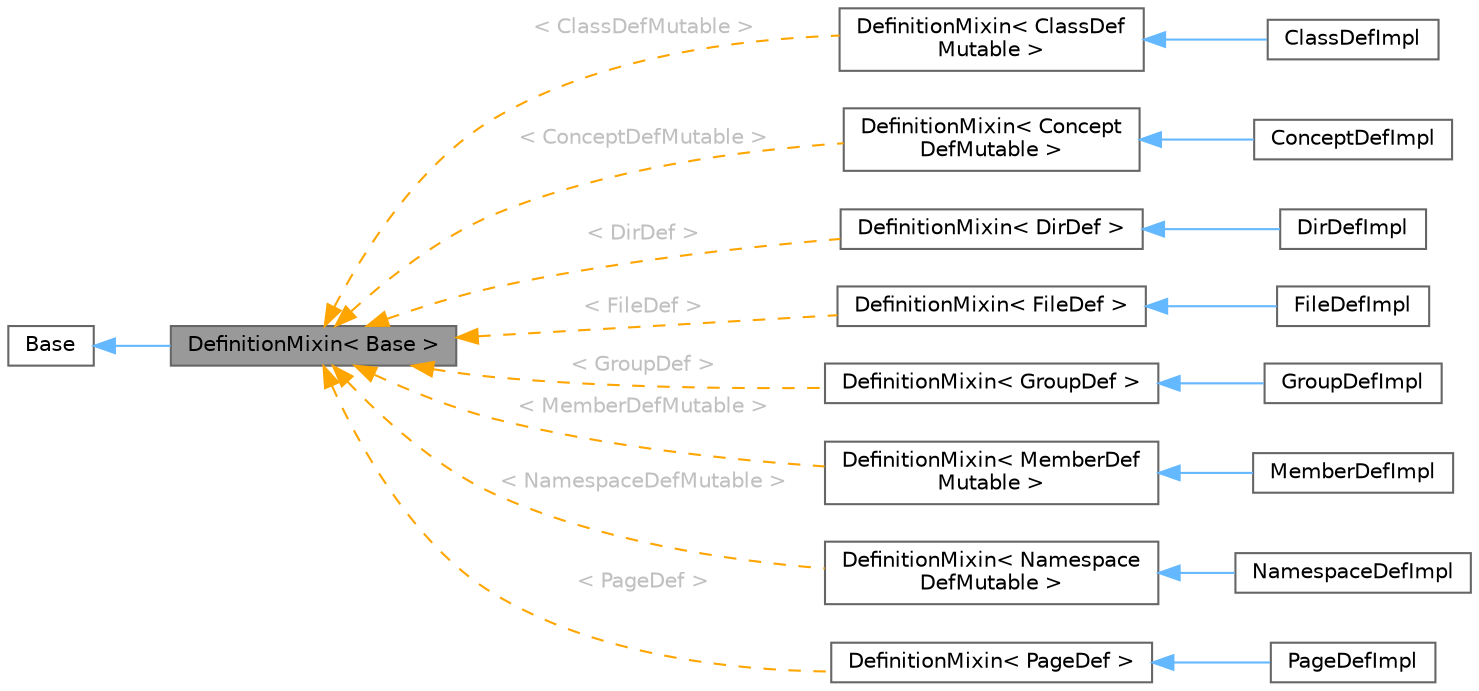 digraph "DefinitionMixin&lt; Base &gt;"
{
 // INTERACTIVE_SVG=YES
 // LATEX_PDF_SIZE
  bgcolor="transparent";
  edge [fontname=Helvetica,fontsize=10,labelfontname=Helvetica,labelfontsize=10];
  node [fontname=Helvetica,fontsize=10,shape=box,height=0.2,width=0.4];
  rankdir="LR";
  Node1 [id="Node000001",label="DefinitionMixin\< Base \>",height=0.2,width=0.4,color="gray40", fillcolor="grey60", style="filled", fontcolor="black"];
  Node2 -> Node1 [id="edge1_Node000001_Node000002",dir="back",color="steelblue1",style="solid"];
  Node2 [id="Node000002",label="Base",height=0.2,width=0.4,color="gray40", fillcolor="white", style="filled"];
  Node1 -> Node3 [id="edge2_Node000001_Node000003",dir="back",color="orange",style="dashed",label=" \< ClassDefMutable \>",fontcolor="grey" ];
  Node3 [id="Node000003",label="DefinitionMixin\< ClassDef\lMutable \>",height=0.2,width=0.4,color="gray40", fillcolor="white", style="filled",URL="$dd/d10/class_definition_mixin.html",tooltip=" "];
  Node3 -> Node4 [id="edge3_Node000003_Node000004",dir="back",color="steelblue1",style="solid"];
  Node4 [id="Node000004",label="ClassDefImpl",height=0.2,width=0.4,color="gray40", fillcolor="white", style="filled",URL="$d1/d25/class_class_def_impl.html",tooltip="Implementation of the ClassDef interface."];
  Node1 -> Node5 [id="edge4_Node000001_Node000005",dir="back",color="orange",style="dashed",label=" \< ConceptDefMutable \>",fontcolor="grey" ];
  Node5 [id="Node000005",label="DefinitionMixin\< Concept\lDefMutable \>",height=0.2,width=0.4,color="gray40", fillcolor="white", style="filled",URL="$dd/d10/class_definition_mixin.html",tooltip=" "];
  Node5 -> Node6 [id="edge5_Node000005_Node000006",dir="back",color="steelblue1",style="solid"];
  Node6 [id="Node000006",label="ConceptDefImpl",height=0.2,width=0.4,color="gray40", fillcolor="white", style="filled",URL="$d8/d72/class_concept_def_impl.html",tooltip=" "];
  Node1 -> Node7 [id="edge6_Node000001_Node000007",dir="back",color="orange",style="dashed",label=" \< DirDef \>",fontcolor="grey" ];
  Node7 [id="Node000007",label="DefinitionMixin\< DirDef \>",height=0.2,width=0.4,color="gray40", fillcolor="white", style="filled",URL="$dd/d10/class_definition_mixin.html",tooltip=" "];
  Node7 -> Node8 [id="edge7_Node000007_Node000008",dir="back",color="steelblue1",style="solid"];
  Node8 [id="Node000008",label="DirDefImpl",height=0.2,width=0.4,color="gray40", fillcolor="white", style="filled",URL="$d8/db7/class_dir_def_impl.html",tooltip=" "];
  Node1 -> Node9 [id="edge8_Node000001_Node000009",dir="back",color="orange",style="dashed",label=" \< FileDef \>",fontcolor="grey" ];
  Node9 [id="Node000009",label="DefinitionMixin\< FileDef \>",height=0.2,width=0.4,color="gray40", fillcolor="white", style="filled",URL="$dd/d10/class_definition_mixin.html",tooltip=" "];
  Node9 -> Node10 [id="edge9_Node000009_Node000010",dir="back",color="steelblue1",style="solid"];
  Node10 [id="Node000010",label="FileDefImpl",height=0.2,width=0.4,color="gray40", fillcolor="white", style="filled",URL="$d5/d14/class_file_def_impl.html",tooltip=" "];
  Node1 -> Node11 [id="edge10_Node000001_Node000011",dir="back",color="orange",style="dashed",label=" \< GroupDef \>",fontcolor="grey" ];
  Node11 [id="Node000011",label="DefinitionMixin\< GroupDef \>",height=0.2,width=0.4,color="gray40", fillcolor="white", style="filled",URL="$dd/d10/class_definition_mixin.html",tooltip=" "];
  Node11 -> Node12 [id="edge11_Node000011_Node000012",dir="back",color="steelblue1",style="solid"];
  Node12 [id="Node000012",label="GroupDefImpl",height=0.2,width=0.4,color="gray40", fillcolor="white", style="filled",URL="$db/d22/class_group_def_impl.html",tooltip=" "];
  Node1 -> Node13 [id="edge12_Node000001_Node000013",dir="back",color="orange",style="dashed",label=" \< MemberDefMutable \>",fontcolor="grey" ];
  Node13 [id="Node000013",label="DefinitionMixin\< MemberDef\lMutable \>",height=0.2,width=0.4,color="gray40", fillcolor="white", style="filled",URL="$dd/d10/class_definition_mixin.html",tooltip=" "];
  Node13 -> Node14 [id="edge13_Node000013_Node000014",dir="back",color="steelblue1",style="solid"];
  Node14 [id="Node000014",label="MemberDefImpl",height=0.2,width=0.4,color="gray40", fillcolor="white", style="filled",URL="$d7/d7e/class_member_def_impl.html",tooltip=" "];
  Node1 -> Node15 [id="edge14_Node000001_Node000015",dir="back",color="orange",style="dashed",label=" \< NamespaceDefMutable \>",fontcolor="grey" ];
  Node15 [id="Node000015",label="DefinitionMixin\< Namespace\lDefMutable \>",height=0.2,width=0.4,color="gray40", fillcolor="white", style="filled",URL="$dd/d10/class_definition_mixin.html",tooltip=" "];
  Node15 -> Node16 [id="edge15_Node000015_Node000016",dir="back",color="steelblue1",style="solid"];
  Node16 [id="Node000016",label="NamespaceDefImpl",height=0.2,width=0.4,color="gray40", fillcolor="white", style="filled",URL="$d5/dfa/class_namespace_def_impl.html",tooltip=" "];
  Node1 -> Node17 [id="edge16_Node000001_Node000017",dir="back",color="orange",style="dashed",label=" \< PageDef \>",fontcolor="grey" ];
  Node17 [id="Node000017",label="DefinitionMixin\< PageDef \>",height=0.2,width=0.4,color="gray40", fillcolor="white", style="filled",URL="$dd/d10/class_definition_mixin.html",tooltip=" "];
  Node17 -> Node18 [id="edge17_Node000017_Node000018",dir="back",color="steelblue1",style="solid"];
  Node18 [id="Node000018",label="PageDefImpl",height=0.2,width=0.4,color="gray40", fillcolor="white", style="filled",URL="$dd/de8/class_page_def_impl.html",tooltip=" "];
}
